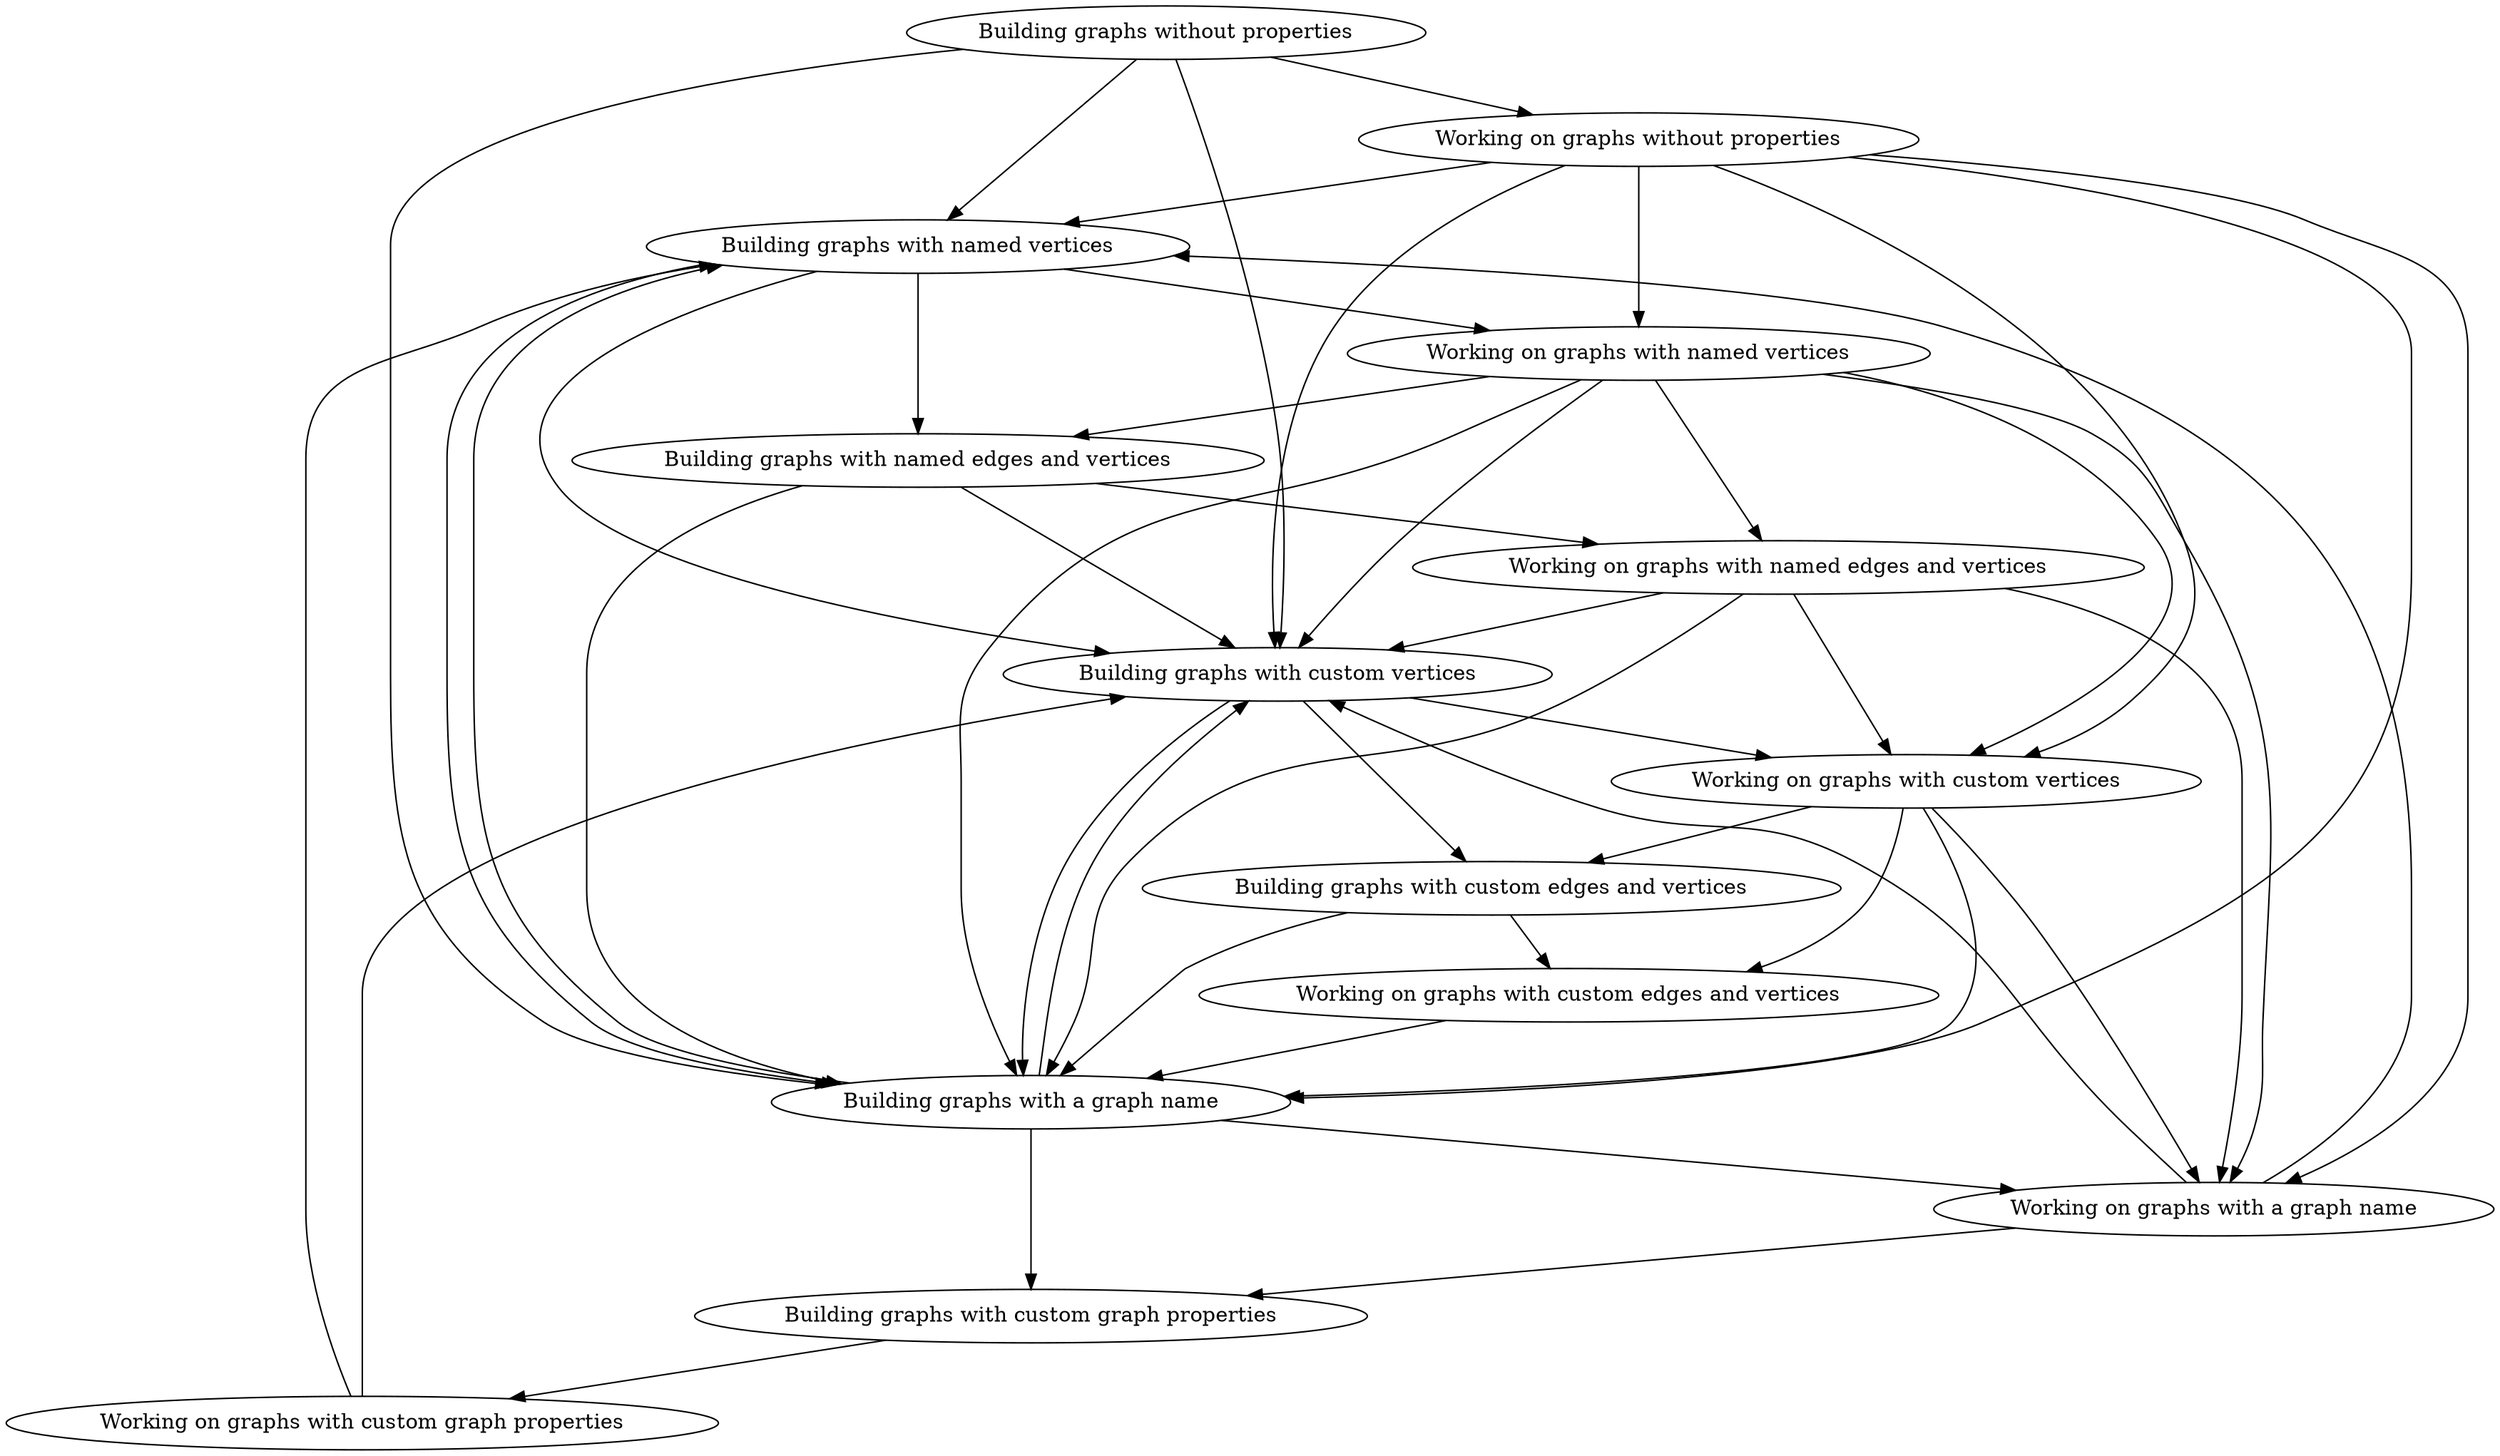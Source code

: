 digraph G {
0[label="Building graphs without properties"];
1[label="Working on graphs without properties"];
2[label="Building graphs with named vertices"];
3[label="Working on graphs with named vertices"];
4[label="Building graphs with named edges and vertices"];
5[label="Working on graphs with named edges and vertices"];
6[label="Building graphs with custom vertices"];
7[label="Working on graphs with custom vertices"];
8[label="Building graphs with custom edges and vertices"];
9[label="Working on graphs with custom edges and vertices"];
10[label="Building graphs with a graph name"];
11[label="Working on graphs with a graph name"];
12[label="Building graphs with custom graph properties"];
13[label="Working on graphs with custom graph properties"];
0->1 ;
0->2 ;
0->6 ;
0->10 ;
1->2 ;
1->6 ;
1->10 ;
1->3 ;
1->7 ;
1->11 ;
2->3 ;
2->4 ;
2->6 ;
2->10 ;
3->4 ;
3->6 ;
3->10 ;
3->5 ;
3->7 ;
3->11 ;
4->5 ;
4->6 ;
4->10 ;
5->6 ;
5->10 ;
5->7 ;
5->11 ;
6->7 ;
6->8 ;
6->10 ;
7->8 ;
7->10 ;
7->9 ;
7->11 ;
8->9 ;
8->10 ;
9->10 ;
10->11 ;
10->12 ;
10->2 ;
10->6 ;
11->12 ;
11->2 ;
11->6 ;
12->13 ;
13->2 ;
13->6 ;
}
